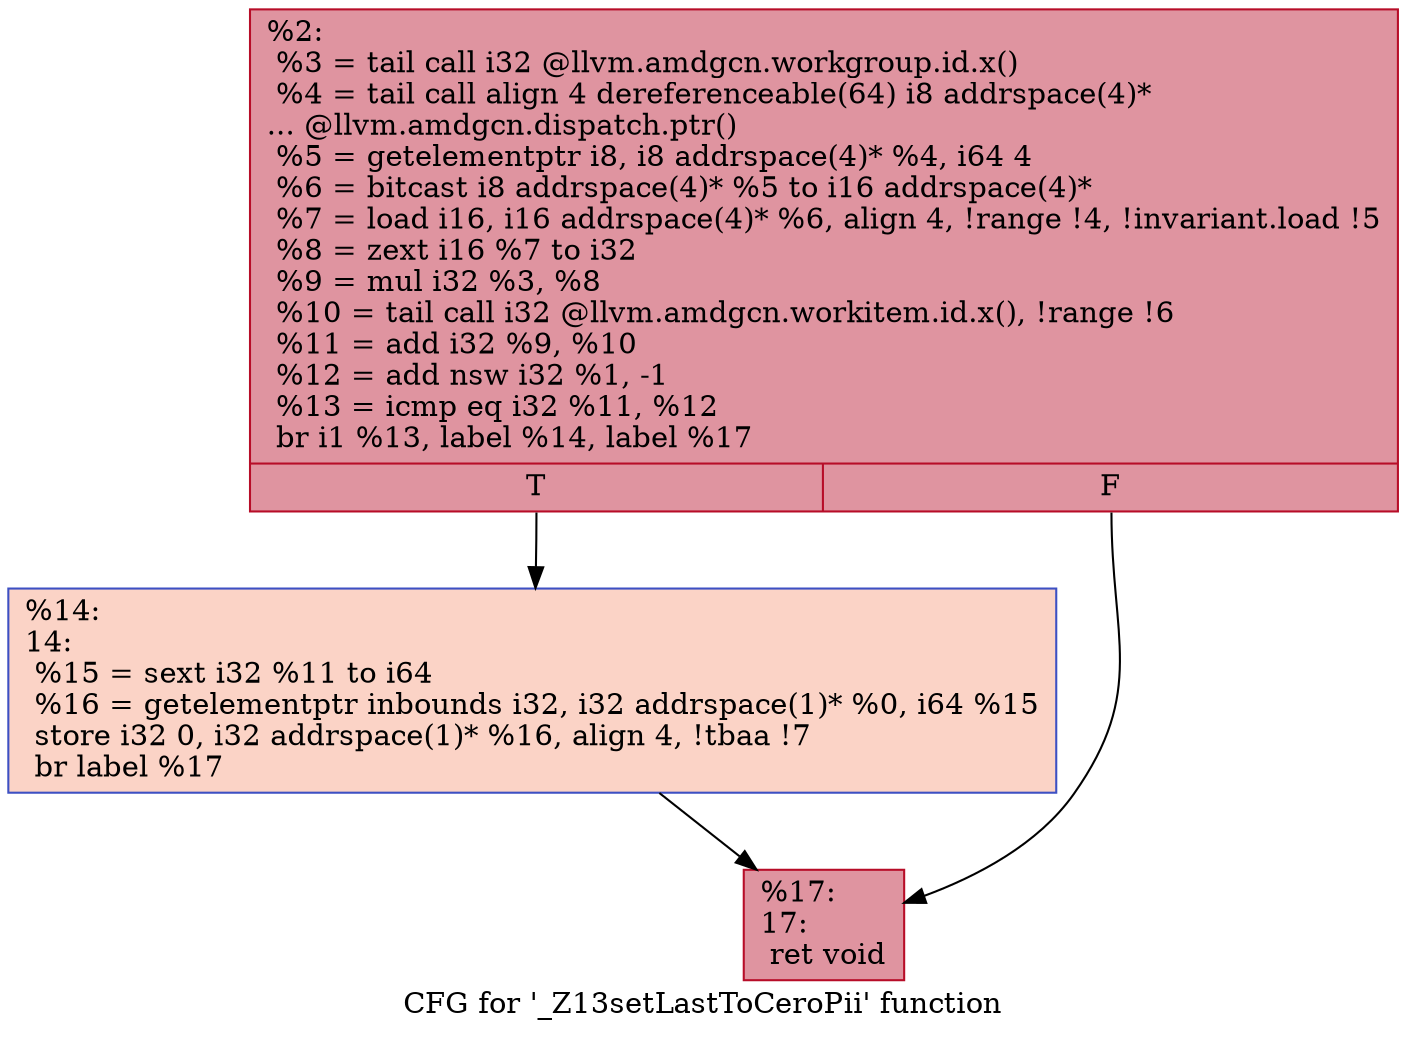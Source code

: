 digraph "CFG for '_Z13setLastToCeroPii' function" {
	label="CFG for '_Z13setLastToCeroPii' function";

	Node0x4de2ed0 [shape=record,color="#b70d28ff", style=filled, fillcolor="#b70d2870",label="{%2:\l  %3 = tail call i32 @llvm.amdgcn.workgroup.id.x()\l  %4 = tail call align 4 dereferenceable(64) i8 addrspace(4)*\l... @llvm.amdgcn.dispatch.ptr()\l  %5 = getelementptr i8, i8 addrspace(4)* %4, i64 4\l  %6 = bitcast i8 addrspace(4)* %5 to i16 addrspace(4)*\l  %7 = load i16, i16 addrspace(4)* %6, align 4, !range !4, !invariant.load !5\l  %8 = zext i16 %7 to i32\l  %9 = mul i32 %3, %8\l  %10 = tail call i32 @llvm.amdgcn.workitem.id.x(), !range !6\l  %11 = add i32 %9, %10\l  %12 = add nsw i32 %1, -1\l  %13 = icmp eq i32 %11, %12\l  br i1 %13, label %14, label %17\l|{<s0>T|<s1>F}}"];
	Node0x4de2ed0:s0 -> Node0x4de4e60;
	Node0x4de2ed0:s1 -> Node0x4de4ef0;
	Node0x4de4e60 [shape=record,color="#3d50c3ff", style=filled, fillcolor="#f59c7d70",label="{%14:\l14:                                               \l  %15 = sext i32 %11 to i64\l  %16 = getelementptr inbounds i32, i32 addrspace(1)* %0, i64 %15\l  store i32 0, i32 addrspace(1)* %16, align 4, !tbaa !7\l  br label %17\l}"];
	Node0x4de4e60 -> Node0x4de4ef0;
	Node0x4de4ef0 [shape=record,color="#b70d28ff", style=filled, fillcolor="#b70d2870",label="{%17:\l17:                                               \l  ret void\l}"];
}
